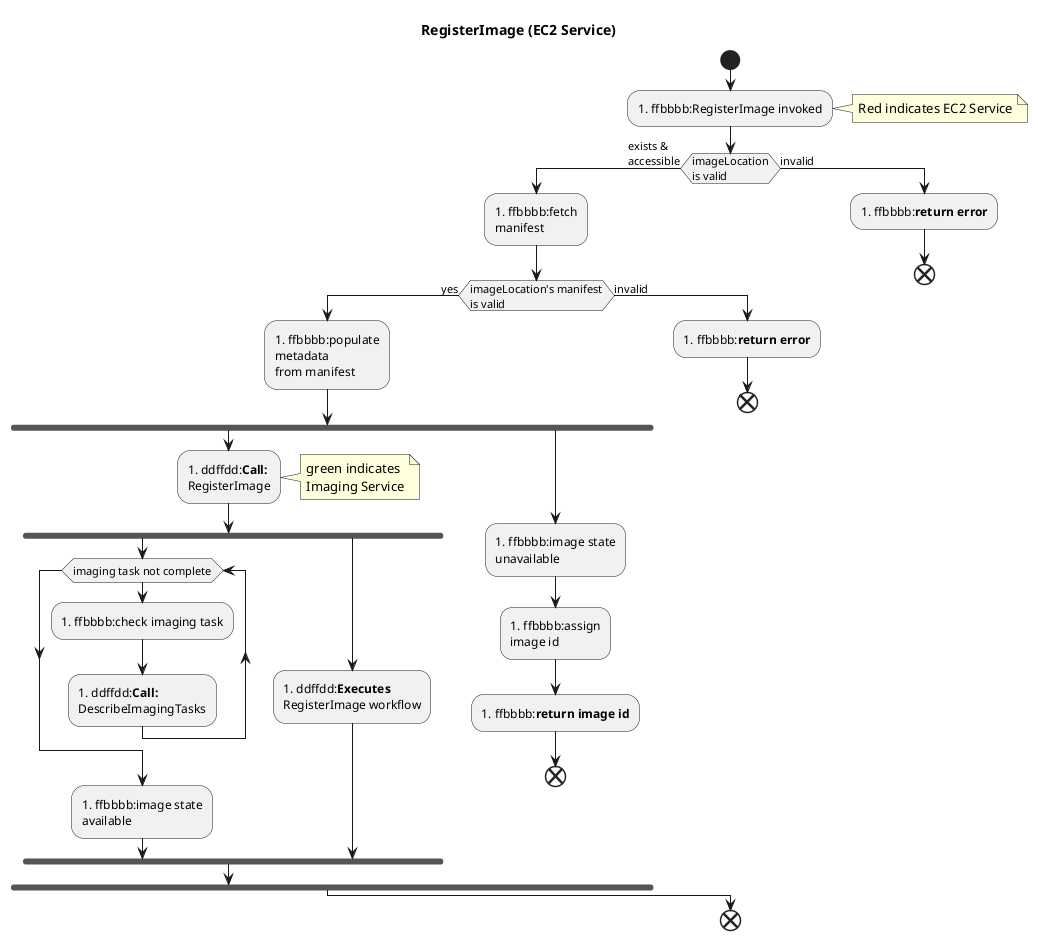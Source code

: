 @startuml
title RegisterImage (EC2 Service)

start
:#ffbbbb:RegisterImage invoked;
note right: Red indicates EC2 Service
if (imageLocation\nis valid) then (exists &\naccessible)
  :#ffbbbb:fetch\nmanifest;
  if (imageLocation's manifest\nis valid) then (yes)
    :#ffbbbb:populate\nmetadata\nfrom manifest;
    fork
      :#ddffdd:<b>Call:</b>\nRegisterImage;
      note right: green indicates\nImaging Service
      fork
        while (imaging task not complete)
          :#ffbbbb:check imaging task;
          :#ddffdd:<b>Call:</b>\nDescribeImagingTasks;
        endwhile
        :#ffbbbb:image state\navailable;
      fork again
        :#ddffdd:<b>Executes</b>\nRegisterImage workflow;
      endfork
    fork again
      :#ffbbbb:image state\nunavailable;
      :#ffbbbb:assign\nimage id;
      :#ffbbbb:<b>return image id</b>;
      end
    endfork
  else (invalid)
    :#ffbbbb:<b>return error</b>;
    end
  endif
else (invalid)
  :#ffbbbb:<b>return error</b>;
  end
endif
end
@enduml